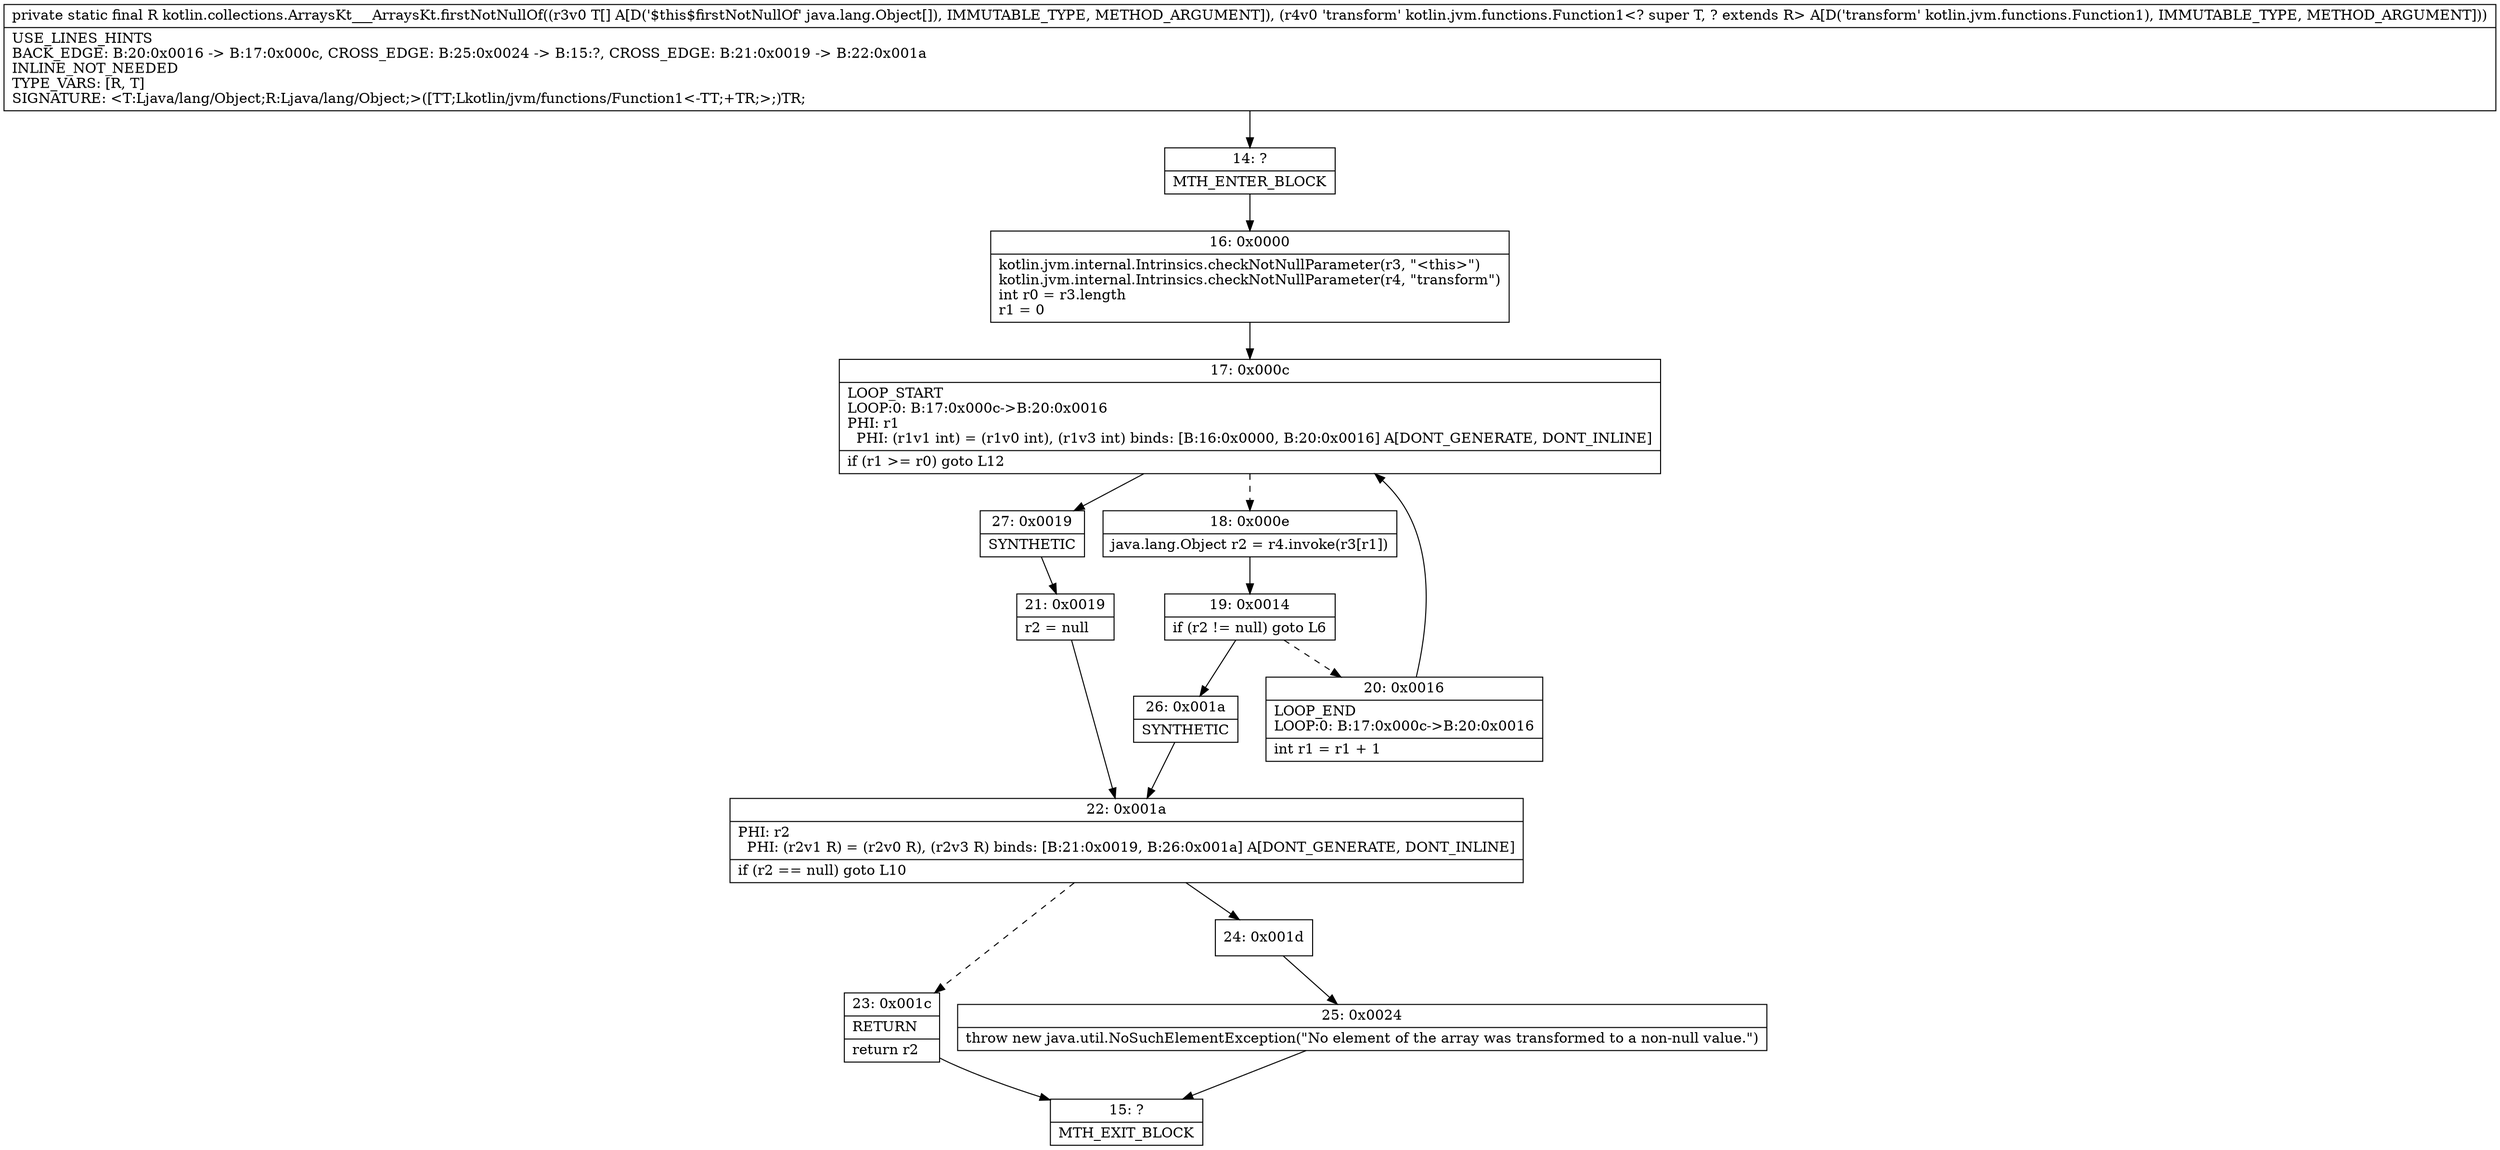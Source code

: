 digraph "CFG forkotlin.collections.ArraysKt___ArraysKt.firstNotNullOf([Ljava\/lang\/Object;Lkotlin\/jvm\/functions\/Function1;)Ljava\/lang\/Object;" {
Node_14 [shape=record,label="{14\:\ ?|MTH_ENTER_BLOCK\l}"];
Node_16 [shape=record,label="{16\:\ 0x0000|kotlin.jvm.internal.Intrinsics.checkNotNullParameter(r3, \"\<this\>\")\lkotlin.jvm.internal.Intrinsics.checkNotNullParameter(r4, \"transform\")\lint r0 = r3.length\lr1 = 0\l}"];
Node_17 [shape=record,label="{17\:\ 0x000c|LOOP_START\lLOOP:0: B:17:0x000c\-\>B:20:0x0016\lPHI: r1 \l  PHI: (r1v1 int) = (r1v0 int), (r1v3 int) binds: [B:16:0x0000, B:20:0x0016] A[DONT_GENERATE, DONT_INLINE]\l|if (r1 \>= r0) goto L12\l}"];
Node_18 [shape=record,label="{18\:\ 0x000e|java.lang.Object r2 = r4.invoke(r3[r1])\l}"];
Node_19 [shape=record,label="{19\:\ 0x0014|if (r2 != null) goto L6\l}"];
Node_20 [shape=record,label="{20\:\ 0x0016|LOOP_END\lLOOP:0: B:17:0x000c\-\>B:20:0x0016\l|int r1 = r1 + 1\l}"];
Node_26 [shape=record,label="{26\:\ 0x001a|SYNTHETIC\l}"];
Node_22 [shape=record,label="{22\:\ 0x001a|PHI: r2 \l  PHI: (r2v1 R) = (r2v0 R), (r2v3 R) binds: [B:21:0x0019, B:26:0x001a] A[DONT_GENERATE, DONT_INLINE]\l|if (r2 == null) goto L10\l}"];
Node_23 [shape=record,label="{23\:\ 0x001c|RETURN\l|return r2\l}"];
Node_15 [shape=record,label="{15\:\ ?|MTH_EXIT_BLOCK\l}"];
Node_24 [shape=record,label="{24\:\ 0x001d}"];
Node_25 [shape=record,label="{25\:\ 0x0024|throw new java.util.NoSuchElementException(\"No element of the array was transformed to a non\-null value.\")\l}"];
Node_27 [shape=record,label="{27\:\ 0x0019|SYNTHETIC\l}"];
Node_21 [shape=record,label="{21\:\ 0x0019|r2 = null\l}"];
MethodNode[shape=record,label="{private static final R kotlin.collections.ArraysKt___ArraysKt.firstNotNullOf((r3v0 T[] A[D('$this$firstNotNullOf' java.lang.Object[]), IMMUTABLE_TYPE, METHOD_ARGUMENT]), (r4v0 'transform' kotlin.jvm.functions.Function1\<? super T, ? extends R\> A[D('transform' kotlin.jvm.functions.Function1), IMMUTABLE_TYPE, METHOD_ARGUMENT]))  | USE_LINES_HINTS\lBACK_EDGE: B:20:0x0016 \-\> B:17:0x000c, CROSS_EDGE: B:25:0x0024 \-\> B:15:?, CROSS_EDGE: B:21:0x0019 \-\> B:22:0x001a\lINLINE_NOT_NEEDED\lTYPE_VARS: [R, T]\lSIGNATURE: \<T:Ljava\/lang\/Object;R:Ljava\/lang\/Object;\>([TT;Lkotlin\/jvm\/functions\/Function1\<\-TT;+TR;\>;)TR;\l}"];
MethodNode -> Node_14;Node_14 -> Node_16;
Node_16 -> Node_17;
Node_17 -> Node_18[style=dashed];
Node_17 -> Node_27;
Node_18 -> Node_19;
Node_19 -> Node_20[style=dashed];
Node_19 -> Node_26;
Node_20 -> Node_17;
Node_26 -> Node_22;
Node_22 -> Node_23[style=dashed];
Node_22 -> Node_24;
Node_23 -> Node_15;
Node_24 -> Node_25;
Node_25 -> Node_15;
Node_27 -> Node_21;
Node_21 -> Node_22;
}

